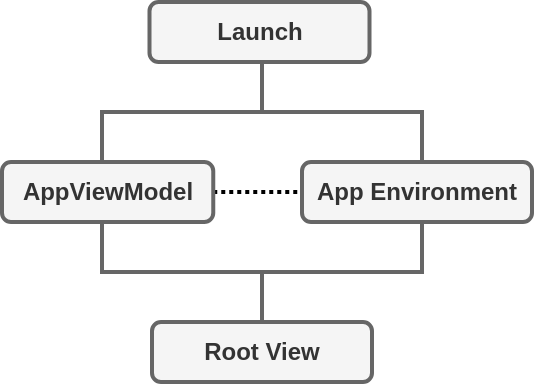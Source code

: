 <mxfile version="21.2.1" type="github" pages="2">
  <diagram name="AppFlow" id="THE9aw8xC50qih9O9k59">
    <mxGraphModel dx="1010" dy="596" grid="1" gridSize="10" guides="1" tooltips="1" connect="1" arrows="1" fold="1" page="1" pageScale="1" pageWidth="850" pageHeight="1100" math="0" shadow="0">
      <root>
        <mxCell id="0" />
        <mxCell id="1" parent="0" />
        <mxCell id="VWXIzK-yQHVHsC34v6yy-4" value="" style="strokeWidth=2;html=1;shape=mxgraph.flowchart.annotation_2;align=left;labelPosition=right;pointerEvents=1;direction=south;shadow=0;fillColor=#f5f5f5;fontColor=#333333;strokeColor=#666666;" vertex="1" parent="1">
          <mxGeometry x="330" y="40" width="160" height="50" as="geometry" />
        </mxCell>
        <mxCell id="b1-T8Dii-pzNEnpuG8tk-1" value="Launch" style="rounded=1;whiteSpace=wrap;html=1;fillColor=#f5f5f5;strokeColor=#666666;fontColor=#333333;strokeWidth=2;fontStyle=1;shadow=0;" vertex="1" parent="1">
          <mxGeometry x="353.75" y="10" width="110" height="30" as="geometry" />
        </mxCell>
        <mxCell id="VWXIzK-yQHVHsC34v6yy-3" value="" style="group;shadow=0;" vertex="1" connectable="0" parent="1">
          <mxGeometry x="280" y="90" width="270" height="30" as="geometry" />
        </mxCell>
        <mxCell id="VWXIzK-yQHVHsC34v6yy-2" value="" style="endArrow=none;dashed=1;html=1;rounded=0;exitX=1;exitY=0.5;exitDx=0;exitDy=0;entryX=0;entryY=0.5;entryDx=0;entryDy=0;shadow=0;dashPattern=1 1;strokeWidth=2;" edge="1" parent="VWXIzK-yQHVHsC34v6yy-3" source="b1-T8Dii-pzNEnpuG8tk-5" target="b1-T8Dii-pzNEnpuG8tk-8">
          <mxGeometry width="50" height="50" relative="1" as="geometry">
            <mxPoint x="90.63" y="220" as="sourcePoint" />
            <mxPoint x="40.63" y="170" as="targetPoint" />
          </mxGeometry>
        </mxCell>
        <UserObject label="App Environment" link="data:page/id,qhx9A7RwXnPCcTzTf_GL" id="b1-T8Dii-pzNEnpuG8tk-8">
          <mxCell style="rounded=1;whiteSpace=wrap;html=1;fontStyle=1;strokeWidth=2;fillColor=#f5f5f5;fontColor=#333333;strokeColor=#666666;shadow=0;flipH=1;" vertex="1" parent="VWXIzK-yQHVHsC34v6yy-3">
            <mxGeometry x="150" width="115" height="30" as="geometry" />
          </mxCell>
        </UserObject>
        <mxCell id="b1-T8Dii-pzNEnpuG8tk-5" value="AppViewModel" style="rounded=1;whiteSpace=wrap;html=1;fontStyle=1;strokeWidth=2;fillColor=#f5f5f5;fontColor=#333333;strokeColor=#666666;shadow=0;glass=0;flipH=1;" vertex="1" parent="VWXIzK-yQHVHsC34v6yy-3">
          <mxGeometry width="105.63" height="30" as="geometry" />
        </mxCell>
        <mxCell id="VWXIzK-yQHVHsC34v6yy-7" value="" style="strokeWidth=2;html=1;shape=mxgraph.flowchart.annotation_2;align=left;labelPosition=right;pointerEvents=1;direction=north;fillColor=#f5f5f5;fontColor=#333333;strokeColor=#666666;" vertex="1" parent="1">
          <mxGeometry x="330" y="120" width="160" height="50" as="geometry" />
        </mxCell>
        <mxCell id="VWXIzK-yQHVHsC34v6yy-8" value="Root View" style="rounded=1;whiteSpace=wrap;html=1;strokeWidth=2;fillColor=#f5f5f5;fontColor=#333333;strokeColor=#666666;fontStyle=1" vertex="1" parent="1">
          <mxGeometry x="355" y="170" width="110" height="30" as="geometry" />
        </mxCell>
      </root>
    </mxGraphModel>
  </diagram>
  <diagram id="qhx9A7RwXnPCcTzTf_GL" name="App Environment">
    <mxGraphModel dx="1010" dy="596" grid="1" gridSize="10" guides="1" tooltips="1" connect="1" arrows="1" fold="1" page="1" pageScale="1" pageWidth="850" pageHeight="1100" math="0" shadow="0">
      <root>
        <mxCell id="0" />
        <mxCell id="1" parent="0" />
        <mxCell id="29X90MTmfKGoUMo8JZHX-1" value="App Environment" style="rounded=1;whiteSpace=wrap;html=1;fillColor=#f5f5f5;fontColor=#333333;strokeColor=#666666;strokeWidth=2;fontStyle=1" vertex="1" parent="1">
          <mxGeometry x="365" y="20" width="120" height="40" as="geometry" />
        </mxCell>
      </root>
    </mxGraphModel>
  </diagram>
</mxfile>

